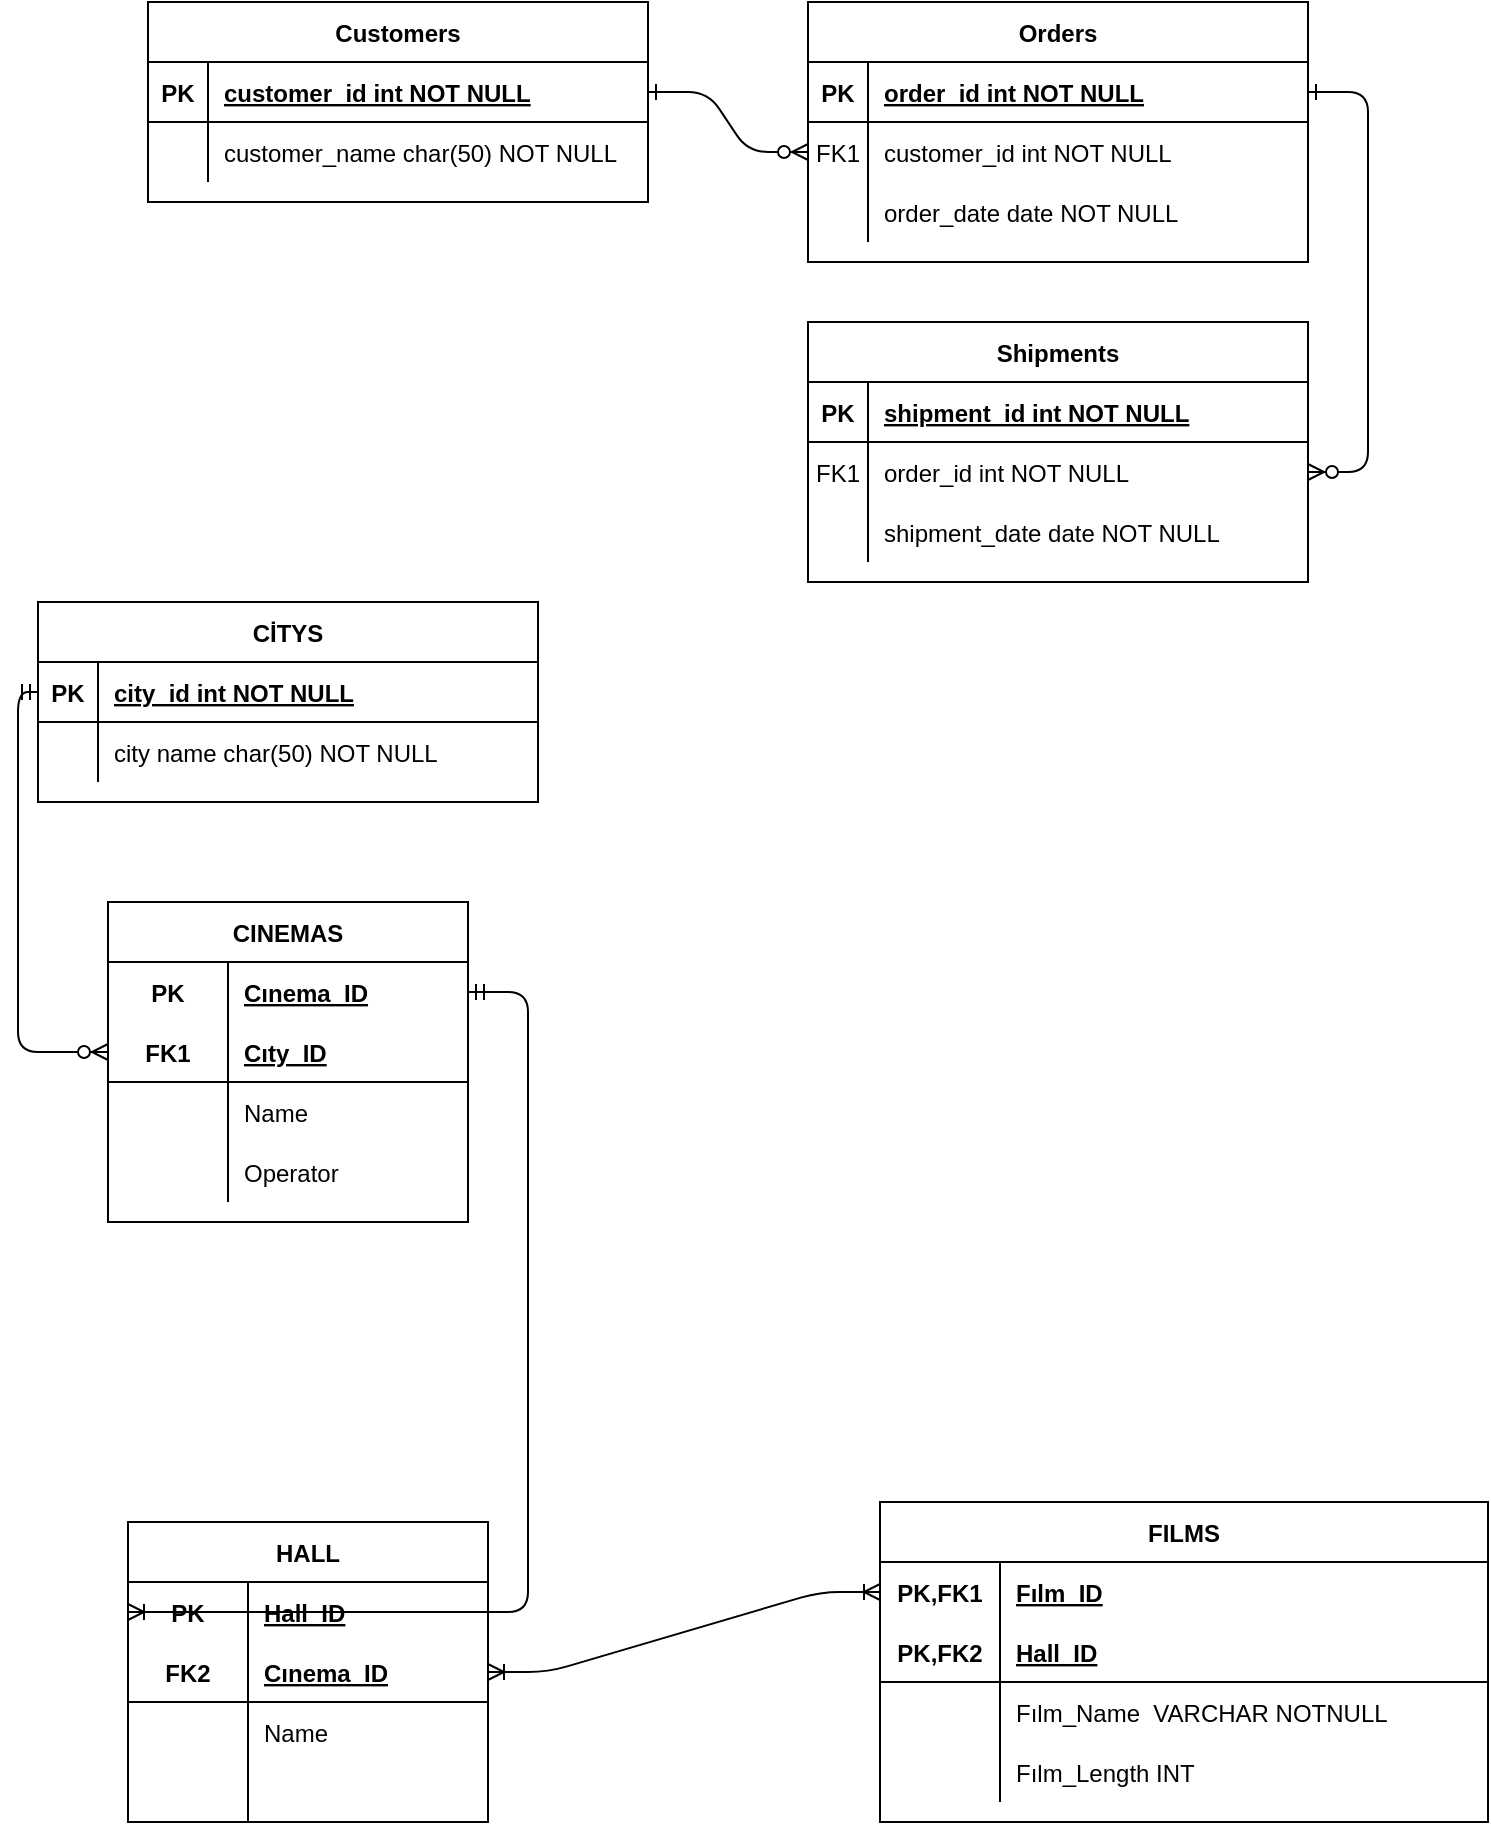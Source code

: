 <mxfile version="13.7.7" type="github">
  <diagram id="R2lEEEUBdFMjLlhIrx00" name="Page-1">
    <mxGraphModel dx="1566" dy="653" grid="1" gridSize="10" guides="1" tooltips="1" connect="1" arrows="1" fold="1" page="1" pageScale="1" pageWidth="850" pageHeight="1100" math="0" shadow="0" extFonts="Permanent Marker^https://fonts.googleapis.com/css?family=Permanent+Marker">
      <root>
        <mxCell id="0" />
        <mxCell id="1" parent="0" />
        <mxCell id="C-vyLk0tnHw3VtMMgP7b-1" value="" style="edgeStyle=entityRelationEdgeStyle;endArrow=ERzeroToMany;startArrow=ERone;endFill=1;startFill=0;" parent="1" source="C-vyLk0tnHw3VtMMgP7b-24" target="C-vyLk0tnHw3VtMMgP7b-6" edge="1">
          <mxGeometry width="100" height="100" relative="1" as="geometry">
            <mxPoint x="340" y="720" as="sourcePoint" />
            <mxPoint x="440" y="620" as="targetPoint" />
          </mxGeometry>
        </mxCell>
        <mxCell id="C-vyLk0tnHw3VtMMgP7b-12" value="" style="edgeStyle=entityRelationEdgeStyle;endArrow=ERzeroToMany;startArrow=ERone;endFill=1;startFill=0;" parent="1" source="C-vyLk0tnHw3VtMMgP7b-3" target="C-vyLk0tnHw3VtMMgP7b-17" edge="1">
          <mxGeometry width="100" height="100" relative="1" as="geometry">
            <mxPoint x="400" y="180" as="sourcePoint" />
            <mxPoint x="460" y="205" as="targetPoint" />
          </mxGeometry>
        </mxCell>
        <mxCell id="C-vyLk0tnHw3VtMMgP7b-2" value="Orders" style="shape=table;startSize=30;container=1;collapsible=1;childLayout=tableLayout;fixedRows=1;rowLines=0;fontStyle=1;align=center;resizeLast=1;" parent="1" vertex="1">
          <mxGeometry x="450" y="120" width="250" height="130" as="geometry" />
        </mxCell>
        <mxCell id="C-vyLk0tnHw3VtMMgP7b-3" value="" style="shape=partialRectangle;collapsible=0;dropTarget=0;pointerEvents=0;fillColor=none;points=[[0,0.5],[1,0.5]];portConstraint=eastwest;top=0;left=0;right=0;bottom=1;" parent="C-vyLk0tnHw3VtMMgP7b-2" vertex="1">
          <mxGeometry y="30" width="250" height="30" as="geometry" />
        </mxCell>
        <mxCell id="C-vyLk0tnHw3VtMMgP7b-4" value="PK" style="shape=partialRectangle;overflow=hidden;connectable=0;fillColor=none;top=0;left=0;bottom=0;right=0;fontStyle=1;" parent="C-vyLk0tnHw3VtMMgP7b-3" vertex="1">
          <mxGeometry width="30" height="30" as="geometry" />
        </mxCell>
        <mxCell id="C-vyLk0tnHw3VtMMgP7b-5" value="order_id int NOT NULL " style="shape=partialRectangle;overflow=hidden;connectable=0;fillColor=none;top=0;left=0;bottom=0;right=0;align=left;spacingLeft=6;fontStyle=5;" parent="C-vyLk0tnHw3VtMMgP7b-3" vertex="1">
          <mxGeometry x="30" width="220" height="30" as="geometry" />
        </mxCell>
        <mxCell id="C-vyLk0tnHw3VtMMgP7b-6" value="" style="shape=partialRectangle;collapsible=0;dropTarget=0;pointerEvents=0;fillColor=none;points=[[0,0.5],[1,0.5]];portConstraint=eastwest;top=0;left=0;right=0;bottom=0;" parent="C-vyLk0tnHw3VtMMgP7b-2" vertex="1">
          <mxGeometry y="60" width="250" height="30" as="geometry" />
        </mxCell>
        <mxCell id="C-vyLk0tnHw3VtMMgP7b-7" value="FK1" style="shape=partialRectangle;overflow=hidden;connectable=0;fillColor=none;top=0;left=0;bottom=0;right=0;" parent="C-vyLk0tnHw3VtMMgP7b-6" vertex="1">
          <mxGeometry width="30" height="30" as="geometry" />
        </mxCell>
        <mxCell id="C-vyLk0tnHw3VtMMgP7b-8" value="customer_id int NOT NULL" style="shape=partialRectangle;overflow=hidden;connectable=0;fillColor=none;top=0;left=0;bottom=0;right=0;align=left;spacingLeft=6;" parent="C-vyLk0tnHw3VtMMgP7b-6" vertex="1">
          <mxGeometry x="30" width="220" height="30" as="geometry" />
        </mxCell>
        <mxCell id="C-vyLk0tnHw3VtMMgP7b-9" value="" style="shape=partialRectangle;collapsible=0;dropTarget=0;pointerEvents=0;fillColor=none;points=[[0,0.5],[1,0.5]];portConstraint=eastwest;top=0;left=0;right=0;bottom=0;" parent="C-vyLk0tnHw3VtMMgP7b-2" vertex="1">
          <mxGeometry y="90" width="250" height="30" as="geometry" />
        </mxCell>
        <mxCell id="C-vyLk0tnHw3VtMMgP7b-10" value="" style="shape=partialRectangle;overflow=hidden;connectable=0;fillColor=none;top=0;left=0;bottom=0;right=0;" parent="C-vyLk0tnHw3VtMMgP7b-9" vertex="1">
          <mxGeometry width="30" height="30" as="geometry" />
        </mxCell>
        <mxCell id="C-vyLk0tnHw3VtMMgP7b-11" value="order_date date NOT NULL" style="shape=partialRectangle;overflow=hidden;connectable=0;fillColor=none;top=0;left=0;bottom=0;right=0;align=left;spacingLeft=6;" parent="C-vyLk0tnHw3VtMMgP7b-9" vertex="1">
          <mxGeometry x="30" width="220" height="30" as="geometry" />
        </mxCell>
        <mxCell id="C-vyLk0tnHw3VtMMgP7b-13" value="Shipments" style="shape=table;startSize=30;container=1;collapsible=1;childLayout=tableLayout;fixedRows=1;rowLines=0;fontStyle=1;align=center;resizeLast=1;" parent="1" vertex="1">
          <mxGeometry x="450" y="280" width="250" height="130" as="geometry" />
        </mxCell>
        <mxCell id="C-vyLk0tnHw3VtMMgP7b-14" value="" style="shape=partialRectangle;collapsible=0;dropTarget=0;pointerEvents=0;fillColor=none;points=[[0,0.5],[1,0.5]];portConstraint=eastwest;top=0;left=0;right=0;bottom=1;" parent="C-vyLk0tnHw3VtMMgP7b-13" vertex="1">
          <mxGeometry y="30" width="250" height="30" as="geometry" />
        </mxCell>
        <mxCell id="C-vyLk0tnHw3VtMMgP7b-15" value="PK" style="shape=partialRectangle;overflow=hidden;connectable=0;fillColor=none;top=0;left=0;bottom=0;right=0;fontStyle=1;" parent="C-vyLk0tnHw3VtMMgP7b-14" vertex="1">
          <mxGeometry width="30" height="30" as="geometry" />
        </mxCell>
        <mxCell id="C-vyLk0tnHw3VtMMgP7b-16" value="shipment_id int NOT NULL " style="shape=partialRectangle;overflow=hidden;connectable=0;fillColor=none;top=0;left=0;bottom=0;right=0;align=left;spacingLeft=6;fontStyle=5;" parent="C-vyLk0tnHw3VtMMgP7b-14" vertex="1">
          <mxGeometry x="30" width="220" height="30" as="geometry" />
        </mxCell>
        <mxCell id="C-vyLk0tnHw3VtMMgP7b-17" value="" style="shape=partialRectangle;collapsible=0;dropTarget=0;pointerEvents=0;fillColor=none;points=[[0,0.5],[1,0.5]];portConstraint=eastwest;top=0;left=0;right=0;bottom=0;" parent="C-vyLk0tnHw3VtMMgP7b-13" vertex="1">
          <mxGeometry y="60" width="250" height="30" as="geometry" />
        </mxCell>
        <mxCell id="C-vyLk0tnHw3VtMMgP7b-18" value="FK1" style="shape=partialRectangle;overflow=hidden;connectable=0;fillColor=none;top=0;left=0;bottom=0;right=0;" parent="C-vyLk0tnHw3VtMMgP7b-17" vertex="1">
          <mxGeometry width="30" height="30" as="geometry" />
        </mxCell>
        <mxCell id="C-vyLk0tnHw3VtMMgP7b-19" value="order_id int NOT NULL" style="shape=partialRectangle;overflow=hidden;connectable=0;fillColor=none;top=0;left=0;bottom=0;right=0;align=left;spacingLeft=6;" parent="C-vyLk0tnHw3VtMMgP7b-17" vertex="1">
          <mxGeometry x="30" width="220" height="30" as="geometry" />
        </mxCell>
        <mxCell id="C-vyLk0tnHw3VtMMgP7b-20" value="" style="shape=partialRectangle;collapsible=0;dropTarget=0;pointerEvents=0;fillColor=none;points=[[0,0.5],[1,0.5]];portConstraint=eastwest;top=0;left=0;right=0;bottom=0;" parent="C-vyLk0tnHw3VtMMgP7b-13" vertex="1">
          <mxGeometry y="90" width="250" height="30" as="geometry" />
        </mxCell>
        <mxCell id="C-vyLk0tnHw3VtMMgP7b-21" value="" style="shape=partialRectangle;overflow=hidden;connectable=0;fillColor=none;top=0;left=0;bottom=0;right=0;" parent="C-vyLk0tnHw3VtMMgP7b-20" vertex="1">
          <mxGeometry width="30" height="30" as="geometry" />
        </mxCell>
        <mxCell id="C-vyLk0tnHw3VtMMgP7b-22" value="shipment_date date NOT NULL" style="shape=partialRectangle;overflow=hidden;connectable=0;fillColor=none;top=0;left=0;bottom=0;right=0;align=left;spacingLeft=6;" parent="C-vyLk0tnHw3VtMMgP7b-20" vertex="1">
          <mxGeometry x="30" width="220" height="30" as="geometry" />
        </mxCell>
        <mxCell id="C-vyLk0tnHw3VtMMgP7b-23" value="Customers" style="shape=table;startSize=30;container=1;collapsible=1;childLayout=tableLayout;fixedRows=1;rowLines=0;fontStyle=1;align=center;resizeLast=1;" parent="1" vertex="1">
          <mxGeometry x="120" y="120" width="250" height="100" as="geometry" />
        </mxCell>
        <mxCell id="C-vyLk0tnHw3VtMMgP7b-24" value="" style="shape=partialRectangle;collapsible=0;dropTarget=0;pointerEvents=0;fillColor=none;points=[[0,0.5],[1,0.5]];portConstraint=eastwest;top=0;left=0;right=0;bottom=1;" parent="C-vyLk0tnHw3VtMMgP7b-23" vertex="1">
          <mxGeometry y="30" width="250" height="30" as="geometry" />
        </mxCell>
        <mxCell id="C-vyLk0tnHw3VtMMgP7b-25" value="PK" style="shape=partialRectangle;overflow=hidden;connectable=0;fillColor=none;top=0;left=0;bottom=0;right=0;fontStyle=1;" parent="C-vyLk0tnHw3VtMMgP7b-24" vertex="1">
          <mxGeometry width="30" height="30" as="geometry" />
        </mxCell>
        <mxCell id="C-vyLk0tnHw3VtMMgP7b-26" value="customer_id int NOT NULL " style="shape=partialRectangle;overflow=hidden;connectable=0;fillColor=none;top=0;left=0;bottom=0;right=0;align=left;spacingLeft=6;fontStyle=5;" parent="C-vyLk0tnHw3VtMMgP7b-24" vertex="1">
          <mxGeometry x="30" width="220" height="30" as="geometry" />
        </mxCell>
        <mxCell id="C-vyLk0tnHw3VtMMgP7b-27" value="" style="shape=partialRectangle;collapsible=0;dropTarget=0;pointerEvents=0;fillColor=none;points=[[0,0.5],[1,0.5]];portConstraint=eastwest;top=0;left=0;right=0;bottom=0;" parent="C-vyLk0tnHw3VtMMgP7b-23" vertex="1">
          <mxGeometry y="60" width="250" height="30" as="geometry" />
        </mxCell>
        <mxCell id="C-vyLk0tnHw3VtMMgP7b-28" value="" style="shape=partialRectangle;overflow=hidden;connectable=0;fillColor=none;top=0;left=0;bottom=0;right=0;" parent="C-vyLk0tnHw3VtMMgP7b-27" vertex="1">
          <mxGeometry width="30" height="30" as="geometry" />
        </mxCell>
        <mxCell id="C-vyLk0tnHw3VtMMgP7b-29" value="customer_name char(50) NOT NULL" style="shape=partialRectangle;overflow=hidden;connectable=0;fillColor=none;top=0;left=0;bottom=0;right=0;align=left;spacingLeft=6;" parent="C-vyLk0tnHw3VtMMgP7b-27" vertex="1">
          <mxGeometry x="30" width="220" height="30" as="geometry" />
        </mxCell>
        <mxCell id="tDqWwLjCDn8RZXYbRqyt-1" value="CİTYS" style="shape=table;startSize=30;container=1;collapsible=1;childLayout=tableLayout;fixedRows=1;rowLines=0;fontStyle=1;align=center;resizeLast=1;" vertex="1" parent="1">
          <mxGeometry x="65" y="420" width="250" height="100" as="geometry" />
        </mxCell>
        <mxCell id="tDqWwLjCDn8RZXYbRqyt-2" value="" style="shape=partialRectangle;collapsible=0;dropTarget=0;pointerEvents=0;fillColor=none;points=[[0,0.5],[1,0.5]];portConstraint=eastwest;top=0;left=0;right=0;bottom=1;" vertex="1" parent="tDqWwLjCDn8RZXYbRqyt-1">
          <mxGeometry y="30" width="250" height="30" as="geometry" />
        </mxCell>
        <mxCell id="tDqWwLjCDn8RZXYbRqyt-3" value="PK" style="shape=partialRectangle;overflow=hidden;connectable=0;fillColor=none;top=0;left=0;bottom=0;right=0;fontStyle=1;" vertex="1" parent="tDqWwLjCDn8RZXYbRqyt-2">
          <mxGeometry width="30" height="30" as="geometry" />
        </mxCell>
        <mxCell id="tDqWwLjCDn8RZXYbRqyt-4" value="city_id int NOT NULL " style="shape=partialRectangle;overflow=hidden;connectable=0;fillColor=none;top=0;left=0;bottom=0;right=0;align=left;spacingLeft=6;fontStyle=5;" vertex="1" parent="tDqWwLjCDn8RZXYbRqyt-2">
          <mxGeometry x="30" width="220" height="30" as="geometry" />
        </mxCell>
        <mxCell id="tDqWwLjCDn8RZXYbRqyt-5" value="" style="shape=partialRectangle;collapsible=0;dropTarget=0;pointerEvents=0;fillColor=none;points=[[0,0.5],[1,0.5]];portConstraint=eastwest;top=0;left=0;right=0;bottom=0;" vertex="1" parent="tDqWwLjCDn8RZXYbRqyt-1">
          <mxGeometry y="60" width="250" height="30" as="geometry" />
        </mxCell>
        <mxCell id="tDqWwLjCDn8RZXYbRqyt-6" value="" style="shape=partialRectangle;overflow=hidden;connectable=0;fillColor=none;top=0;left=0;bottom=0;right=0;" vertex="1" parent="tDqWwLjCDn8RZXYbRqyt-5">
          <mxGeometry width="30" height="30" as="geometry" />
        </mxCell>
        <mxCell id="tDqWwLjCDn8RZXYbRqyt-7" value="city name char(50) NOT NULL" style="shape=partialRectangle;overflow=hidden;connectable=0;fillColor=none;top=0;left=0;bottom=0;right=0;align=left;spacingLeft=6;" vertex="1" parent="tDqWwLjCDn8RZXYbRqyt-5">
          <mxGeometry x="30" width="220" height="30" as="geometry" />
        </mxCell>
        <mxCell id="tDqWwLjCDn8RZXYbRqyt-55" value="CINEMAS" style="shape=table;startSize=30;container=1;collapsible=1;childLayout=tableLayout;fixedRows=1;rowLines=0;fontStyle=1;align=center;resizeLast=1;" vertex="1" parent="1">
          <mxGeometry x="100" y="570" width="180" height="160" as="geometry" />
        </mxCell>
        <mxCell id="tDqWwLjCDn8RZXYbRqyt-56" value="" style="shape=partialRectangle;collapsible=0;dropTarget=0;pointerEvents=0;fillColor=none;top=0;left=0;bottom=0;right=0;points=[[0,0.5],[1,0.5]];portConstraint=eastwest;" vertex="1" parent="tDqWwLjCDn8RZXYbRqyt-55">
          <mxGeometry y="30" width="180" height="30" as="geometry" />
        </mxCell>
        <mxCell id="tDqWwLjCDn8RZXYbRqyt-57" value="PK" style="shape=partialRectangle;connectable=0;fillColor=none;top=0;left=0;bottom=0;right=0;fontStyle=1;overflow=hidden;" vertex="1" parent="tDqWwLjCDn8RZXYbRqyt-56">
          <mxGeometry width="60" height="30" as="geometry" />
        </mxCell>
        <mxCell id="tDqWwLjCDn8RZXYbRqyt-58" value="Cınema_ID" style="shape=partialRectangle;connectable=0;fillColor=none;top=0;left=0;bottom=0;right=0;align=left;spacingLeft=6;fontStyle=5;overflow=hidden;" vertex="1" parent="tDqWwLjCDn8RZXYbRqyt-56">
          <mxGeometry x="60" width="120" height="30" as="geometry" />
        </mxCell>
        <mxCell id="tDqWwLjCDn8RZXYbRqyt-59" value="" style="shape=partialRectangle;collapsible=0;dropTarget=0;pointerEvents=0;fillColor=none;top=0;left=0;bottom=1;right=0;points=[[0,0.5],[1,0.5]];portConstraint=eastwest;" vertex="1" parent="tDqWwLjCDn8RZXYbRqyt-55">
          <mxGeometry y="60" width="180" height="30" as="geometry" />
        </mxCell>
        <mxCell id="tDqWwLjCDn8RZXYbRqyt-60" value="FK1" style="shape=partialRectangle;connectable=0;fillColor=none;top=0;left=0;bottom=0;right=0;fontStyle=1;overflow=hidden;" vertex="1" parent="tDqWwLjCDn8RZXYbRqyt-59">
          <mxGeometry width="60" height="30" as="geometry" />
        </mxCell>
        <mxCell id="tDqWwLjCDn8RZXYbRqyt-61" value="Cıty_ID" style="shape=partialRectangle;connectable=0;fillColor=none;top=0;left=0;bottom=0;right=0;align=left;spacingLeft=6;fontStyle=5;overflow=hidden;" vertex="1" parent="tDqWwLjCDn8RZXYbRqyt-59">
          <mxGeometry x="60" width="120" height="30" as="geometry" />
        </mxCell>
        <mxCell id="tDqWwLjCDn8RZXYbRqyt-62" value="" style="shape=partialRectangle;collapsible=0;dropTarget=0;pointerEvents=0;fillColor=none;top=0;left=0;bottom=0;right=0;points=[[0,0.5],[1,0.5]];portConstraint=eastwest;" vertex="1" parent="tDqWwLjCDn8RZXYbRqyt-55">
          <mxGeometry y="90" width="180" height="30" as="geometry" />
        </mxCell>
        <mxCell id="tDqWwLjCDn8RZXYbRqyt-63" value="" style="shape=partialRectangle;connectable=0;fillColor=none;top=0;left=0;bottom=0;right=0;editable=1;overflow=hidden;" vertex="1" parent="tDqWwLjCDn8RZXYbRqyt-62">
          <mxGeometry width="60" height="30" as="geometry" />
        </mxCell>
        <mxCell id="tDqWwLjCDn8RZXYbRqyt-64" value="Name" style="shape=partialRectangle;connectable=0;fillColor=none;top=0;left=0;bottom=0;right=0;align=left;spacingLeft=6;overflow=hidden;" vertex="1" parent="tDqWwLjCDn8RZXYbRqyt-62">
          <mxGeometry x="60" width="120" height="30" as="geometry" />
        </mxCell>
        <mxCell id="tDqWwLjCDn8RZXYbRqyt-65" value="" style="shape=partialRectangle;collapsible=0;dropTarget=0;pointerEvents=0;fillColor=none;top=0;left=0;bottom=0;right=0;points=[[0,0.5],[1,0.5]];portConstraint=eastwest;" vertex="1" parent="tDqWwLjCDn8RZXYbRqyt-55">
          <mxGeometry y="120" width="180" height="30" as="geometry" />
        </mxCell>
        <mxCell id="tDqWwLjCDn8RZXYbRqyt-66" value="" style="shape=partialRectangle;connectable=0;fillColor=none;top=0;left=0;bottom=0;right=0;editable=1;overflow=hidden;" vertex="1" parent="tDqWwLjCDn8RZXYbRqyt-65">
          <mxGeometry width="60" height="30" as="geometry" />
        </mxCell>
        <mxCell id="tDqWwLjCDn8RZXYbRqyt-67" value="Operator" style="shape=partialRectangle;connectable=0;fillColor=none;top=0;left=0;bottom=0;right=0;align=left;spacingLeft=6;overflow=hidden;" vertex="1" parent="tDqWwLjCDn8RZXYbRqyt-65">
          <mxGeometry x="60" width="120" height="30" as="geometry" />
        </mxCell>
        <mxCell id="tDqWwLjCDn8RZXYbRqyt-98" value="" style="edgeStyle=entityRelationEdgeStyle;fontSize=12;html=1;endArrow=ERoneToMany;startArrow=ERmandOne;entryX=0;entryY=0.5;entryDx=0;entryDy=0;" edge="1" parent="1" source="tDqWwLjCDn8RZXYbRqyt-56" target="tDqWwLjCDn8RZXYbRqyt-69">
          <mxGeometry width="100" height="100" relative="1" as="geometry">
            <mxPoint x="310" y="855" as="sourcePoint" />
            <mxPoint x="360" y="1010" as="targetPoint" />
          </mxGeometry>
        </mxCell>
        <mxCell id="tDqWwLjCDn8RZXYbRqyt-100" value="" style="edgeStyle=orthogonalEdgeStyle;fontSize=12;html=1;endArrow=ERzeroToMany;startArrow=ERmandOne;entryX=0;entryY=0.5;entryDx=0;entryDy=0;exitX=0;exitY=0.5;exitDx=0;exitDy=0;" edge="1" parent="1" source="tDqWwLjCDn8RZXYbRqyt-2" target="tDqWwLjCDn8RZXYbRqyt-59">
          <mxGeometry width="100" height="100" relative="1" as="geometry">
            <mxPoint x="10" y="465" as="sourcePoint" />
            <mxPoint x="420" y="710" as="targetPoint" />
          </mxGeometry>
        </mxCell>
        <mxCell id="tDqWwLjCDn8RZXYbRqyt-68" value="HALL" style="shape=table;startSize=30;container=1;collapsible=1;childLayout=tableLayout;fixedRows=1;rowLines=0;fontStyle=1;align=center;resizeLast=1;" vertex="1" parent="1">
          <mxGeometry x="110" y="880" width="180" height="150" as="geometry" />
        </mxCell>
        <mxCell id="tDqWwLjCDn8RZXYbRqyt-69" value="" style="shape=partialRectangle;collapsible=0;dropTarget=0;pointerEvents=0;fillColor=none;top=0;left=0;bottom=0;right=0;points=[[0,0.5],[1,0.5]];portConstraint=eastwest;" vertex="1" parent="tDqWwLjCDn8RZXYbRqyt-68">
          <mxGeometry y="30" width="180" height="30" as="geometry" />
        </mxCell>
        <mxCell id="tDqWwLjCDn8RZXYbRqyt-70" value="PK" style="shape=partialRectangle;connectable=0;fillColor=none;top=0;left=0;bottom=0;right=0;fontStyle=1;overflow=hidden;" vertex="1" parent="tDqWwLjCDn8RZXYbRqyt-69">
          <mxGeometry width="60" height="30" as="geometry" />
        </mxCell>
        <mxCell id="tDqWwLjCDn8RZXYbRqyt-71" value="Hall_ID" style="shape=partialRectangle;connectable=0;fillColor=none;top=0;left=0;bottom=0;right=0;align=left;spacingLeft=6;fontStyle=5;overflow=hidden;" vertex="1" parent="tDqWwLjCDn8RZXYbRqyt-69">
          <mxGeometry x="60" width="120" height="30" as="geometry" />
        </mxCell>
        <mxCell id="tDqWwLjCDn8RZXYbRqyt-72" value="" style="shape=partialRectangle;collapsible=0;dropTarget=0;pointerEvents=0;fillColor=none;top=0;left=0;bottom=1;right=0;points=[[0,0.5],[1,0.5]];portConstraint=eastwest;" vertex="1" parent="tDqWwLjCDn8RZXYbRqyt-68">
          <mxGeometry y="60" width="180" height="30" as="geometry" />
        </mxCell>
        <mxCell id="tDqWwLjCDn8RZXYbRqyt-73" value="FK2" style="shape=partialRectangle;connectable=0;fillColor=none;top=0;left=0;bottom=0;right=0;fontStyle=1;overflow=hidden;" vertex="1" parent="tDqWwLjCDn8RZXYbRqyt-72">
          <mxGeometry width="60" height="30" as="geometry" />
        </mxCell>
        <mxCell id="tDqWwLjCDn8RZXYbRqyt-74" value="Cınema_ID" style="shape=partialRectangle;connectable=0;fillColor=none;top=0;left=0;bottom=0;right=0;align=left;spacingLeft=6;fontStyle=5;overflow=hidden;" vertex="1" parent="tDqWwLjCDn8RZXYbRqyt-72">
          <mxGeometry x="60" width="120" height="30" as="geometry" />
        </mxCell>
        <mxCell id="tDqWwLjCDn8RZXYbRqyt-75" value="" style="shape=partialRectangle;collapsible=0;dropTarget=0;pointerEvents=0;fillColor=none;top=0;left=0;bottom=0;right=0;points=[[0,0.5],[1,0.5]];portConstraint=eastwest;" vertex="1" parent="tDqWwLjCDn8RZXYbRqyt-68">
          <mxGeometry y="90" width="180" height="30" as="geometry" />
        </mxCell>
        <mxCell id="tDqWwLjCDn8RZXYbRqyt-76" value="" style="shape=partialRectangle;connectable=0;fillColor=none;top=0;left=0;bottom=0;right=0;editable=1;overflow=hidden;" vertex="1" parent="tDqWwLjCDn8RZXYbRqyt-75">
          <mxGeometry width="60" height="30" as="geometry" />
        </mxCell>
        <mxCell id="tDqWwLjCDn8RZXYbRqyt-77" value="Name" style="shape=partialRectangle;connectable=0;fillColor=none;top=0;left=0;bottom=0;right=0;align=left;spacingLeft=6;overflow=hidden;" vertex="1" parent="tDqWwLjCDn8RZXYbRqyt-75">
          <mxGeometry x="60" width="120" height="30" as="geometry" />
        </mxCell>
        <mxCell id="tDqWwLjCDn8RZXYbRqyt-78" value="" style="shape=partialRectangle;collapsible=0;dropTarget=0;pointerEvents=0;fillColor=none;top=0;left=0;bottom=0;right=0;points=[[0,0.5],[1,0.5]];portConstraint=eastwest;" vertex="1" parent="tDqWwLjCDn8RZXYbRqyt-68">
          <mxGeometry y="120" width="180" height="30" as="geometry" />
        </mxCell>
        <mxCell id="tDqWwLjCDn8RZXYbRqyt-79" value="" style="shape=partialRectangle;connectable=0;fillColor=none;top=0;left=0;bottom=0;right=0;editable=1;overflow=hidden;" vertex="1" parent="tDqWwLjCDn8RZXYbRqyt-78">
          <mxGeometry width="60" height="30" as="geometry" />
        </mxCell>
        <mxCell id="tDqWwLjCDn8RZXYbRqyt-80" value="" style="shape=partialRectangle;connectable=0;fillColor=none;top=0;left=0;bottom=0;right=0;align=left;spacingLeft=6;overflow=hidden;" vertex="1" parent="tDqWwLjCDn8RZXYbRqyt-78">
          <mxGeometry x="60" width="120" height="30" as="geometry" />
        </mxCell>
        <mxCell id="tDqWwLjCDn8RZXYbRqyt-81" value="FILMS" style="shape=table;startSize=30;container=1;collapsible=1;childLayout=tableLayout;fixedRows=1;rowLines=0;fontStyle=1;align=center;resizeLast=1;" vertex="1" parent="1">
          <mxGeometry x="486" y="870" width="304" height="160" as="geometry" />
        </mxCell>
        <mxCell id="tDqWwLjCDn8RZXYbRqyt-82" value="" style="shape=partialRectangle;collapsible=0;dropTarget=0;pointerEvents=0;fillColor=none;top=0;left=0;bottom=0;right=0;points=[[0,0.5],[1,0.5]];portConstraint=eastwest;" vertex="1" parent="tDqWwLjCDn8RZXYbRqyt-81">
          <mxGeometry y="30" width="304" height="30" as="geometry" />
        </mxCell>
        <mxCell id="tDqWwLjCDn8RZXYbRqyt-83" value="PK,FK1" style="shape=partialRectangle;connectable=0;fillColor=none;top=0;left=0;bottom=0;right=0;fontStyle=1;overflow=hidden;" vertex="1" parent="tDqWwLjCDn8RZXYbRqyt-82">
          <mxGeometry width="60" height="30" as="geometry" />
        </mxCell>
        <mxCell id="tDqWwLjCDn8RZXYbRqyt-84" value="Fılm_ID" style="shape=partialRectangle;connectable=0;fillColor=none;top=0;left=0;bottom=0;right=0;align=left;spacingLeft=6;fontStyle=5;overflow=hidden;" vertex="1" parent="tDqWwLjCDn8RZXYbRqyt-82">
          <mxGeometry x="60" width="244" height="30" as="geometry" />
        </mxCell>
        <mxCell id="tDqWwLjCDn8RZXYbRqyt-85" value="" style="shape=partialRectangle;collapsible=0;dropTarget=0;pointerEvents=0;fillColor=none;top=0;left=0;bottom=1;right=0;points=[[0,0.5],[1,0.5]];portConstraint=eastwest;" vertex="1" parent="tDqWwLjCDn8RZXYbRqyt-81">
          <mxGeometry y="60" width="304" height="30" as="geometry" />
        </mxCell>
        <mxCell id="tDqWwLjCDn8RZXYbRqyt-86" value="PK,FK2" style="shape=partialRectangle;connectable=0;fillColor=none;top=0;left=0;bottom=0;right=0;fontStyle=1;overflow=hidden;" vertex="1" parent="tDqWwLjCDn8RZXYbRqyt-85">
          <mxGeometry width="60" height="30" as="geometry" />
        </mxCell>
        <mxCell id="tDqWwLjCDn8RZXYbRqyt-87" value="Hall_ID" style="shape=partialRectangle;connectable=0;fillColor=none;top=0;left=0;bottom=0;right=0;align=left;spacingLeft=6;fontStyle=5;overflow=hidden;" vertex="1" parent="tDqWwLjCDn8RZXYbRqyt-85">
          <mxGeometry x="60" width="244" height="30" as="geometry" />
        </mxCell>
        <mxCell id="tDqWwLjCDn8RZXYbRqyt-88" value="" style="shape=partialRectangle;collapsible=0;dropTarget=0;pointerEvents=0;fillColor=none;top=0;left=0;bottom=0;right=0;points=[[0,0.5],[1,0.5]];portConstraint=eastwest;" vertex="1" parent="tDqWwLjCDn8RZXYbRqyt-81">
          <mxGeometry y="90" width="304" height="30" as="geometry" />
        </mxCell>
        <mxCell id="tDqWwLjCDn8RZXYbRqyt-89" value="" style="shape=partialRectangle;connectable=0;fillColor=none;top=0;left=0;bottom=0;right=0;editable=1;overflow=hidden;" vertex="1" parent="tDqWwLjCDn8RZXYbRqyt-88">
          <mxGeometry width="60" height="30" as="geometry" />
        </mxCell>
        <mxCell id="tDqWwLjCDn8RZXYbRqyt-90" value="Fılm_Name  VARCHAR NOTNULL" style="shape=partialRectangle;connectable=0;fillColor=none;top=0;left=0;bottom=0;right=0;align=left;spacingLeft=6;overflow=hidden;" vertex="1" parent="tDqWwLjCDn8RZXYbRqyt-88">
          <mxGeometry x="60" width="244" height="30" as="geometry" />
        </mxCell>
        <mxCell id="tDqWwLjCDn8RZXYbRqyt-91" value="" style="shape=partialRectangle;collapsible=0;dropTarget=0;pointerEvents=0;fillColor=none;top=0;left=0;bottom=0;right=0;points=[[0,0.5],[1,0.5]];portConstraint=eastwest;" vertex="1" parent="tDqWwLjCDn8RZXYbRqyt-81">
          <mxGeometry y="120" width="304" height="30" as="geometry" />
        </mxCell>
        <mxCell id="tDqWwLjCDn8RZXYbRqyt-92" value="" style="shape=partialRectangle;connectable=0;fillColor=none;top=0;left=0;bottom=0;right=0;editable=1;overflow=hidden;" vertex="1" parent="tDqWwLjCDn8RZXYbRqyt-91">
          <mxGeometry width="60" height="30" as="geometry" />
        </mxCell>
        <mxCell id="tDqWwLjCDn8RZXYbRqyt-93" value="Fılm_Length INT" style="shape=partialRectangle;connectable=0;fillColor=none;top=0;left=0;bottom=0;right=0;align=left;spacingLeft=6;overflow=hidden;" vertex="1" parent="tDqWwLjCDn8RZXYbRqyt-91">
          <mxGeometry x="60" width="244" height="30" as="geometry" />
        </mxCell>
        <mxCell id="tDqWwLjCDn8RZXYbRqyt-102" value="" style="edgeStyle=entityRelationEdgeStyle;fontSize=12;html=1;endArrow=ERoneToMany;startArrow=ERoneToMany;exitX=1;exitY=0.5;exitDx=0;exitDy=0;entryX=0;entryY=0.5;entryDx=0;entryDy=0;" edge="1" parent="1" source="tDqWwLjCDn8RZXYbRqyt-72" target="tDqWwLjCDn8RZXYbRqyt-82">
          <mxGeometry width="100" height="100" relative="1" as="geometry">
            <mxPoint x="470" y="810" as="sourcePoint" />
            <mxPoint x="570" y="710" as="targetPoint" />
          </mxGeometry>
        </mxCell>
      </root>
    </mxGraphModel>
  </diagram>
</mxfile>
